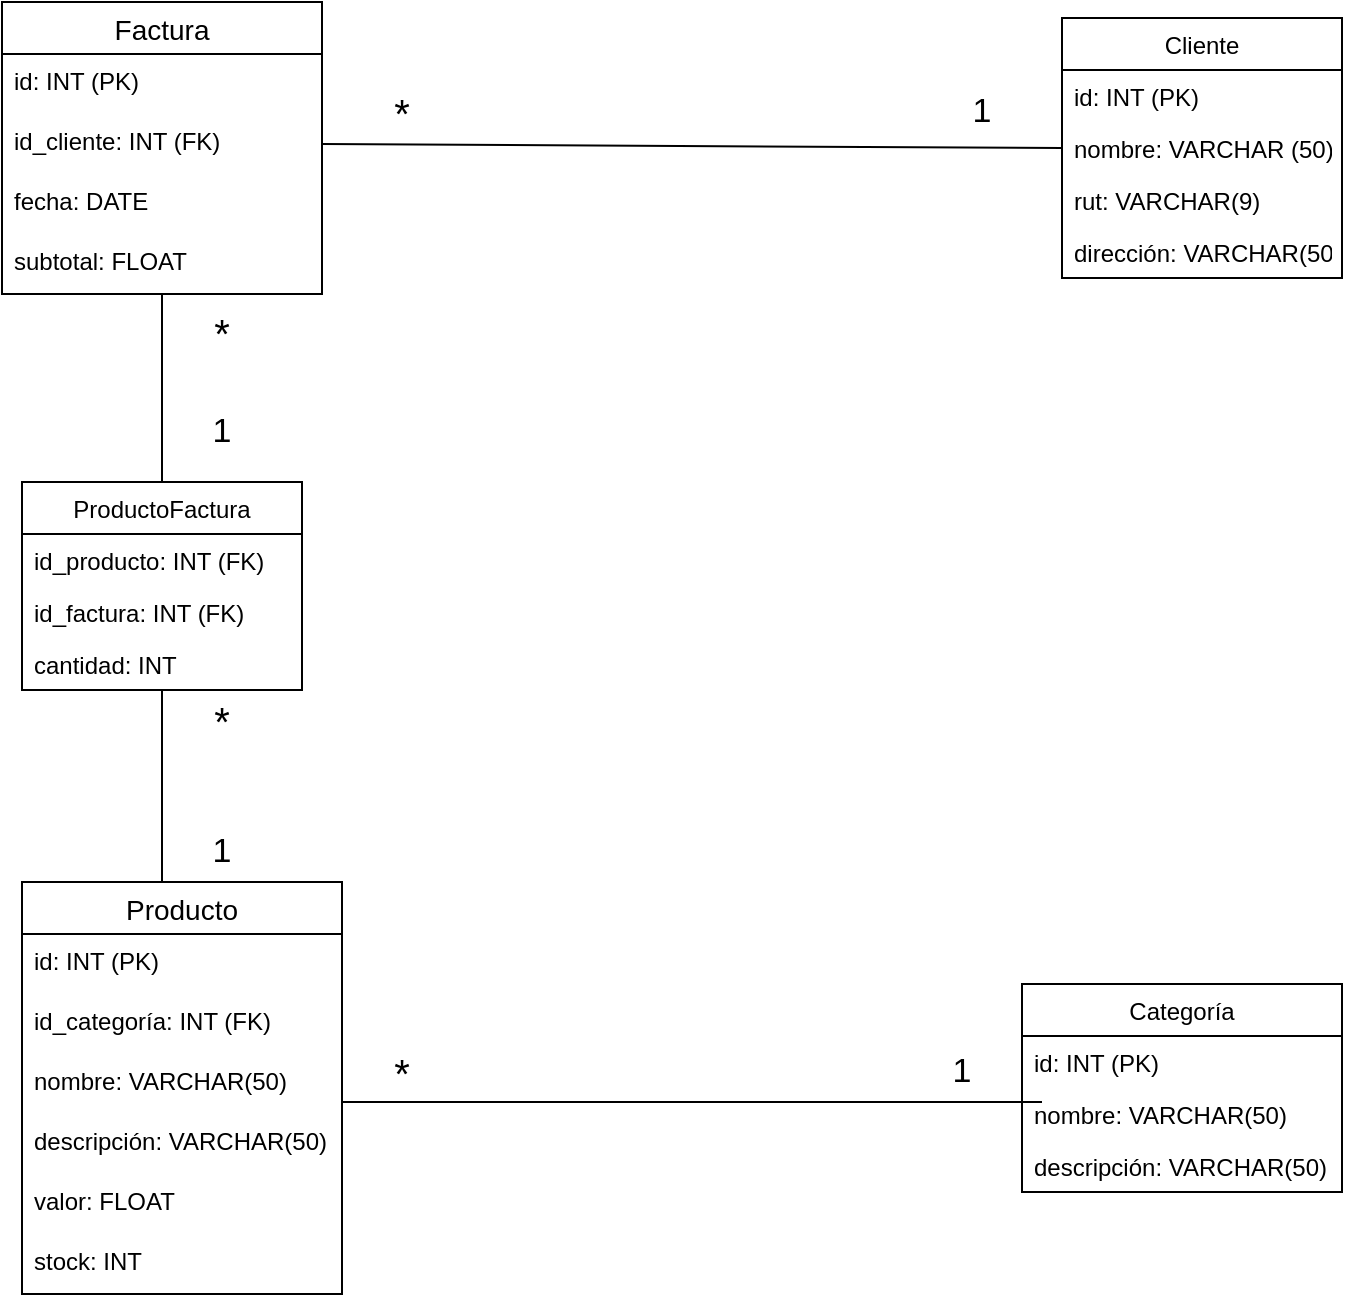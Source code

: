 <mxfile version="17.1.1" type="onedrive"><diagram id="WUj5ykrMRf-_aeS0XwMt" name="Página-1"><mxGraphModel dx="868" dy="442" grid="1" gridSize="10" guides="1" tooltips="1" connect="1" arrows="1" fold="1" page="1" pageScale="1" pageWidth="827" pageHeight="1169" math="0" shadow="0"><root><mxCell id="0"/><mxCell id="1" parent="0"/><mxCell id="cWDuzB3KhRAYMSYsTPwq-11" value="Factura" style="swimlane;fontStyle=0;childLayout=stackLayout;horizontal=1;startSize=26;horizontalStack=0;resizeParent=1;resizeParentMax=0;resizeLast=0;collapsible=1;marginBottom=0;align=center;fontSize=14;" parent="1" vertex="1"><mxGeometry x="80" y="80" width="160" height="146" as="geometry"/></mxCell><mxCell id="cWDuzB3KhRAYMSYsTPwq-12" value="id: INT (PK)" style="text;strokeColor=none;fillColor=none;spacingLeft=4;spacingRight=4;overflow=hidden;rotatable=0;points=[[0,0.5],[1,0.5]];portConstraint=eastwest;fontSize=12;fontStyle=0" parent="cWDuzB3KhRAYMSYsTPwq-11" vertex="1"><mxGeometry y="26" width="160" height="30" as="geometry"/></mxCell><mxCell id="cWDuzB3KhRAYMSYsTPwq-13" value="id_cliente: INT (FK)" style="text;strokeColor=none;fillColor=none;spacingLeft=4;spacingRight=4;overflow=hidden;rotatable=0;points=[[0,0.5],[1,0.5]];portConstraint=eastwest;fontSize=12;" parent="cWDuzB3KhRAYMSYsTPwq-11" vertex="1"><mxGeometry y="56" width="160" height="30" as="geometry"/></mxCell><mxCell id="cWDuzB3KhRAYMSYsTPwq-14" value="fecha: DATE" style="text;strokeColor=none;fillColor=none;spacingLeft=4;spacingRight=4;overflow=hidden;rotatable=0;points=[[0,0.5],[1,0.5]];portConstraint=eastwest;fontSize=12;" parent="cWDuzB3KhRAYMSYsTPwq-11" vertex="1"><mxGeometry y="86" width="160" height="30" as="geometry"/></mxCell><mxCell id="cWDuzB3KhRAYMSYsTPwq-20" value="subtotal: FLOAT" style="text;strokeColor=none;fillColor=none;spacingLeft=4;spacingRight=4;overflow=hidden;rotatable=0;points=[[0,0.5],[1,0.5]];portConstraint=eastwest;fontSize=12;" parent="cWDuzB3KhRAYMSYsTPwq-11" vertex="1"><mxGeometry y="116" width="160" height="30" as="geometry"/></mxCell><mxCell id="cWDuzB3KhRAYMSYsTPwq-15" value="Cliente" style="swimlane;fontStyle=0;childLayout=stackLayout;horizontal=1;startSize=26;fillColor=none;horizontalStack=0;resizeParent=1;resizeParentMax=0;resizeLast=0;collapsible=1;marginBottom=0;" parent="1" vertex="1"><mxGeometry x="610" y="88" width="140" height="130" as="geometry"><mxRectangle x="680" y="180" width="50" height="26" as="alternateBounds"/></mxGeometry></mxCell><mxCell id="cWDuzB3KhRAYMSYsTPwq-16" value="id: INT (PK)" style="text;strokeColor=none;fillColor=none;align=left;verticalAlign=top;spacingLeft=4;spacingRight=4;overflow=hidden;rotatable=0;points=[[0,0.5],[1,0.5]];portConstraint=eastwest;fontStyle=0" parent="cWDuzB3KhRAYMSYsTPwq-15" vertex="1"><mxGeometry y="26" width="140" height="26" as="geometry"/></mxCell><mxCell id="cWDuzB3KhRAYMSYsTPwq-17" value="nombre: VARCHAR (50)" style="text;strokeColor=none;fillColor=none;align=left;verticalAlign=top;spacingLeft=4;spacingRight=4;overflow=hidden;rotatable=0;points=[[0,0.5],[1,0.5]];portConstraint=eastwest;" parent="cWDuzB3KhRAYMSYsTPwq-15" vertex="1"><mxGeometry y="52" width="140" height="26" as="geometry"/></mxCell><mxCell id="cWDuzB3KhRAYMSYsTPwq-18" value="rut: VARCHAR(9)" style="text;strokeColor=none;fillColor=none;align=left;verticalAlign=top;spacingLeft=4;spacingRight=4;overflow=hidden;rotatable=0;points=[[0,0.5],[1,0.5]];portConstraint=eastwest;" parent="cWDuzB3KhRAYMSYsTPwq-15" vertex="1"><mxGeometry y="78" width="140" height="26" as="geometry"/></mxCell><mxCell id="cWDuzB3KhRAYMSYsTPwq-24" value="dirección: VARCHAR(50)" style="text;strokeColor=none;fillColor=none;align=left;verticalAlign=top;spacingLeft=4;spacingRight=4;overflow=hidden;rotatable=0;points=[[0,0.5],[1,0.5]];portConstraint=eastwest;" parent="cWDuzB3KhRAYMSYsTPwq-15" vertex="1"><mxGeometry y="104" width="140" height="26" as="geometry"/></mxCell><mxCell id="cWDuzB3KhRAYMSYsTPwq-25" value="Producto" style="swimlane;fontStyle=0;childLayout=stackLayout;horizontal=1;startSize=26;horizontalStack=0;resizeParent=1;resizeParentMax=0;resizeLast=0;collapsible=1;marginBottom=0;align=center;fontSize=14;" parent="1" vertex="1"><mxGeometry x="90" y="520" width="160" height="206" as="geometry"/></mxCell><mxCell id="cWDuzB3KhRAYMSYsTPwq-26" value="id: INT (PK)" style="text;strokeColor=none;fillColor=none;spacingLeft=4;spacingRight=4;overflow=hidden;rotatable=0;points=[[0,0.5],[1,0.5]];portConstraint=eastwest;fontSize=12;fontStyle=0" parent="cWDuzB3KhRAYMSYsTPwq-25" vertex="1"><mxGeometry y="26" width="160" height="30" as="geometry"/></mxCell><mxCell id="cWDuzB3KhRAYMSYsTPwq-27" value="id_categoría: INT (FK)" style="text;strokeColor=none;fillColor=none;spacingLeft=4;spacingRight=4;overflow=hidden;rotatable=0;points=[[0,0.5],[1,0.5]];portConstraint=eastwest;fontSize=12;" parent="cWDuzB3KhRAYMSYsTPwq-25" vertex="1"><mxGeometry y="56" width="160" height="30" as="geometry"/></mxCell><mxCell id="cWDuzB3KhRAYMSYsTPwq-28" value="nombre: VARCHAR(50)" style="text;strokeColor=none;fillColor=none;spacingLeft=4;spacingRight=4;overflow=hidden;rotatable=0;points=[[0,0.5],[1,0.5]];portConstraint=eastwest;fontSize=12;" parent="cWDuzB3KhRAYMSYsTPwq-25" vertex="1"><mxGeometry y="86" width="160" height="30" as="geometry"/></mxCell><mxCell id="cWDuzB3KhRAYMSYsTPwq-29" value="descripción: VARCHAR(50)" style="text;strokeColor=none;fillColor=none;spacingLeft=4;spacingRight=4;overflow=hidden;rotatable=0;points=[[0,0.5],[1,0.5]];portConstraint=eastwest;fontSize=12;" parent="cWDuzB3KhRAYMSYsTPwq-25" vertex="1"><mxGeometry y="116" width="160" height="30" as="geometry"/></mxCell><mxCell id="cWDuzB3KhRAYMSYsTPwq-30" value="valor: FLOAT" style="text;strokeColor=none;fillColor=none;spacingLeft=4;spacingRight=4;overflow=hidden;rotatable=0;points=[[0,0.5],[1,0.5]];portConstraint=eastwest;fontSize=12;" parent="cWDuzB3KhRAYMSYsTPwq-25" vertex="1"><mxGeometry y="146" width="160" height="30" as="geometry"/></mxCell><mxCell id="cWDuzB3KhRAYMSYsTPwq-31" value="stock: INT" style="text;strokeColor=none;fillColor=none;spacingLeft=4;spacingRight=4;overflow=hidden;rotatable=0;points=[[0,0.5],[1,0.5]];portConstraint=eastwest;fontSize=12;" parent="cWDuzB3KhRAYMSYsTPwq-25" vertex="1"><mxGeometry y="176" width="160" height="30" as="geometry"/></mxCell><mxCell id="cWDuzB3KhRAYMSYsTPwq-34" value="Categoría" style="swimlane;fontStyle=0;childLayout=stackLayout;horizontal=1;startSize=26;fillColor=none;horizontalStack=0;resizeParent=1;resizeParentMax=0;resizeLast=0;collapsible=1;marginBottom=0;" parent="1" vertex="1"><mxGeometry x="590" y="571" width="160" height="104" as="geometry"><mxRectangle x="680" y="180" width="50" height="26" as="alternateBounds"/></mxGeometry></mxCell><mxCell id="cWDuzB3KhRAYMSYsTPwq-35" value="id: INT (PK)" style="text;strokeColor=none;fillColor=none;align=left;verticalAlign=top;spacingLeft=4;spacingRight=4;overflow=hidden;rotatable=0;points=[[0,0.5],[1,0.5]];portConstraint=eastwest;fontStyle=0" parent="cWDuzB3KhRAYMSYsTPwq-34" vertex="1"><mxGeometry y="26" width="160" height="26" as="geometry"/></mxCell><mxCell id="cWDuzB3KhRAYMSYsTPwq-36" value="nombre: VARCHAR(50)" style="text;strokeColor=none;fillColor=none;align=left;verticalAlign=top;spacingLeft=4;spacingRight=4;overflow=hidden;rotatable=0;points=[[0,0.5],[1,0.5]];portConstraint=eastwest;" parent="cWDuzB3KhRAYMSYsTPwq-34" vertex="1"><mxGeometry y="52" width="160" height="26" as="geometry"/></mxCell><mxCell id="cWDuzB3KhRAYMSYsTPwq-38" value="descripción: VARCHAR(50)" style="text;strokeColor=none;fillColor=none;align=left;verticalAlign=top;spacingLeft=4;spacingRight=4;overflow=hidden;rotatable=0;points=[[0,0.5],[1,0.5]];portConstraint=eastwest;" parent="cWDuzB3KhRAYMSYsTPwq-34" vertex="1"><mxGeometry y="78" width="160" height="26" as="geometry"/></mxCell><mxCell id="cWDuzB3KhRAYMSYsTPwq-39" value="" style="endArrow=none;html=1;rounded=0;entryX=0;entryY=0.5;entryDx=0;entryDy=0;exitX=1;exitY=0.5;exitDx=0;exitDy=0;" parent="1" source="cWDuzB3KhRAYMSYsTPwq-13" target="cWDuzB3KhRAYMSYsTPwq-17" edge="1"><mxGeometry relative="1" as="geometry"><mxPoint x="240" y="161" as="sourcePoint"/><mxPoint x="610" y="190" as="targetPoint"/></mxGeometry></mxCell><mxCell id="cWDuzB3KhRAYMSYsTPwq-40" value="" style="endArrow=none;html=1;rounded=0;" parent="1" edge="1"><mxGeometry relative="1" as="geometry"><mxPoint x="250" y="630" as="sourcePoint"/><mxPoint x="600" y="630" as="targetPoint"/></mxGeometry></mxCell><mxCell id="cWDuzB3KhRAYMSYsTPwq-41" value="" style="endArrow=none;html=1;rounded=0;exitX=0.5;exitY=0;exitDx=0;exitDy=0;" parent="1" source="cWDuzB3KhRAYMSYsTPwq-49" target="cWDuzB3KhRAYMSYsTPwq-20" edge="1"><mxGeometry relative="1" as="geometry"><mxPoint x="160" y="360" as="sourcePoint"/><mxPoint x="160" y="256" as="targetPoint"/></mxGeometry></mxCell><mxCell id="cWDuzB3KhRAYMSYsTPwq-42" value="&lt;font style=&quot;font-size: 20px;&quot;&gt;*&lt;/font&gt;" style="text;html=1;strokeColor=none;fillColor=none;align=center;verticalAlign=middle;whiteSpace=wrap;rounded=0;fontSize=20;" parent="1" vertex="1"><mxGeometry x="160" y="424" width="60" height="30" as="geometry"/></mxCell><mxCell id="cWDuzB3KhRAYMSYsTPwq-43" value="&lt;font style=&quot;font-size: 20px;&quot;&gt;*&lt;/font&gt;" style="text;html=1;strokeColor=none;fillColor=none;align=center;verticalAlign=middle;whiteSpace=wrap;rounded=0;fontSize=20;" parent="1" vertex="1"><mxGeometry x="160" y="230" width="60" height="30" as="geometry"/></mxCell><mxCell id="cWDuzB3KhRAYMSYsTPwq-44" value="&lt;font style=&quot;font-size: 20px;&quot;&gt;*&lt;/font&gt;" style="text;html=1;strokeColor=none;fillColor=none;align=center;verticalAlign=middle;whiteSpace=wrap;rounded=0;fontSize=20;" parent="1" vertex="1"><mxGeometry x="250" y="120" width="60" height="30" as="geometry"/></mxCell><mxCell id="cWDuzB3KhRAYMSYsTPwq-45" value="&lt;font style=&quot;font-size: 20px;&quot;&gt;*&lt;/font&gt;" style="text;html=1;strokeColor=none;fillColor=none;align=center;verticalAlign=middle;whiteSpace=wrap;rounded=0;fontSize=20;" parent="1" vertex="1"><mxGeometry x="250" y="600" width="60" height="30" as="geometry"/></mxCell><mxCell id="cWDuzB3KhRAYMSYsTPwq-46" value="1" style="text;html=1;strokeColor=none;fillColor=none;align=center;verticalAlign=middle;whiteSpace=wrap;rounded=0;fontSize=17;" parent="1" vertex="1"><mxGeometry x="540" y="120" width="60" height="30" as="geometry"/></mxCell><mxCell id="cWDuzB3KhRAYMSYsTPwq-47" value="1" style="text;html=1;strokeColor=none;fillColor=none;align=center;verticalAlign=middle;whiteSpace=wrap;rounded=0;fontSize=17;" parent="1" vertex="1"><mxGeometry x="530" y="600" width="60" height="30" as="geometry"/></mxCell><mxCell id="cWDuzB3KhRAYMSYsTPwq-49" value="ProductoFactura" style="swimlane;fontStyle=0;childLayout=stackLayout;horizontal=1;startSize=26;fillColor=none;horizontalStack=0;resizeParent=1;resizeParentMax=0;resizeLast=0;collapsible=1;marginBottom=0;" parent="1" vertex="1"><mxGeometry x="90" y="320" width="140" height="104" as="geometry"><mxRectangle x="680" y="180" width="50" height="26" as="alternateBounds"/></mxGeometry></mxCell><mxCell id="cWDuzB3KhRAYMSYsTPwq-50" value="id_producto: INT (FK)" style="text;strokeColor=none;fillColor=none;align=left;verticalAlign=top;spacingLeft=4;spacingRight=4;overflow=hidden;rotatable=0;points=[[0,0.5],[1,0.5]];portConstraint=eastwest;fontStyle=0" parent="cWDuzB3KhRAYMSYsTPwq-49" vertex="1"><mxGeometry y="26" width="140" height="26" as="geometry"/></mxCell><mxCell id="cWDuzB3KhRAYMSYsTPwq-51" value="id_factura: INT (FK)" style="text;strokeColor=none;fillColor=none;align=left;verticalAlign=top;spacingLeft=4;spacingRight=4;overflow=hidden;rotatable=0;points=[[0,0.5],[1,0.5]];portConstraint=eastwest;" parent="cWDuzB3KhRAYMSYsTPwq-49" vertex="1"><mxGeometry y="52" width="140" height="26" as="geometry"/></mxCell><mxCell id="cWDuzB3KhRAYMSYsTPwq-52" value="cantidad: INT" style="text;strokeColor=none;fillColor=none;align=left;verticalAlign=top;spacingLeft=4;spacingRight=4;overflow=hidden;rotatable=0;points=[[0,0.5],[1,0.5]];portConstraint=eastwest;" parent="cWDuzB3KhRAYMSYsTPwq-49" vertex="1"><mxGeometry y="78" width="140" height="26" as="geometry"/></mxCell><mxCell id="cWDuzB3KhRAYMSYsTPwq-53" value="" style="endArrow=none;html=1;rounded=0;exitX=0;exitY=1;exitDx=0;exitDy=0;" parent="1" source="cWDuzB3KhRAYMSYsTPwq-55" target="cWDuzB3KhRAYMSYsTPwq-52" edge="1"><mxGeometry relative="1" as="geometry"><mxPoint x="160" y="839" as="sourcePoint"/><mxPoint x="160" y="640" as="targetPoint"/></mxGeometry></mxCell><mxCell id="cWDuzB3KhRAYMSYsTPwq-54" value="1" style="text;html=1;strokeColor=none;fillColor=none;align=center;verticalAlign=middle;whiteSpace=wrap;rounded=0;fontSize=17;" parent="1" vertex="1"><mxGeometry x="160" y="280" width="60" height="30" as="geometry"/></mxCell><mxCell id="cWDuzB3KhRAYMSYsTPwq-55" value="1" style="text;html=1;strokeColor=none;fillColor=none;align=center;verticalAlign=middle;whiteSpace=wrap;rounded=0;fontSize=17;" parent="1" vertex="1"><mxGeometry x="160" y="490" width="60" height="30" as="geometry"/></mxCell></root></mxGraphModel></diagram></mxfile>